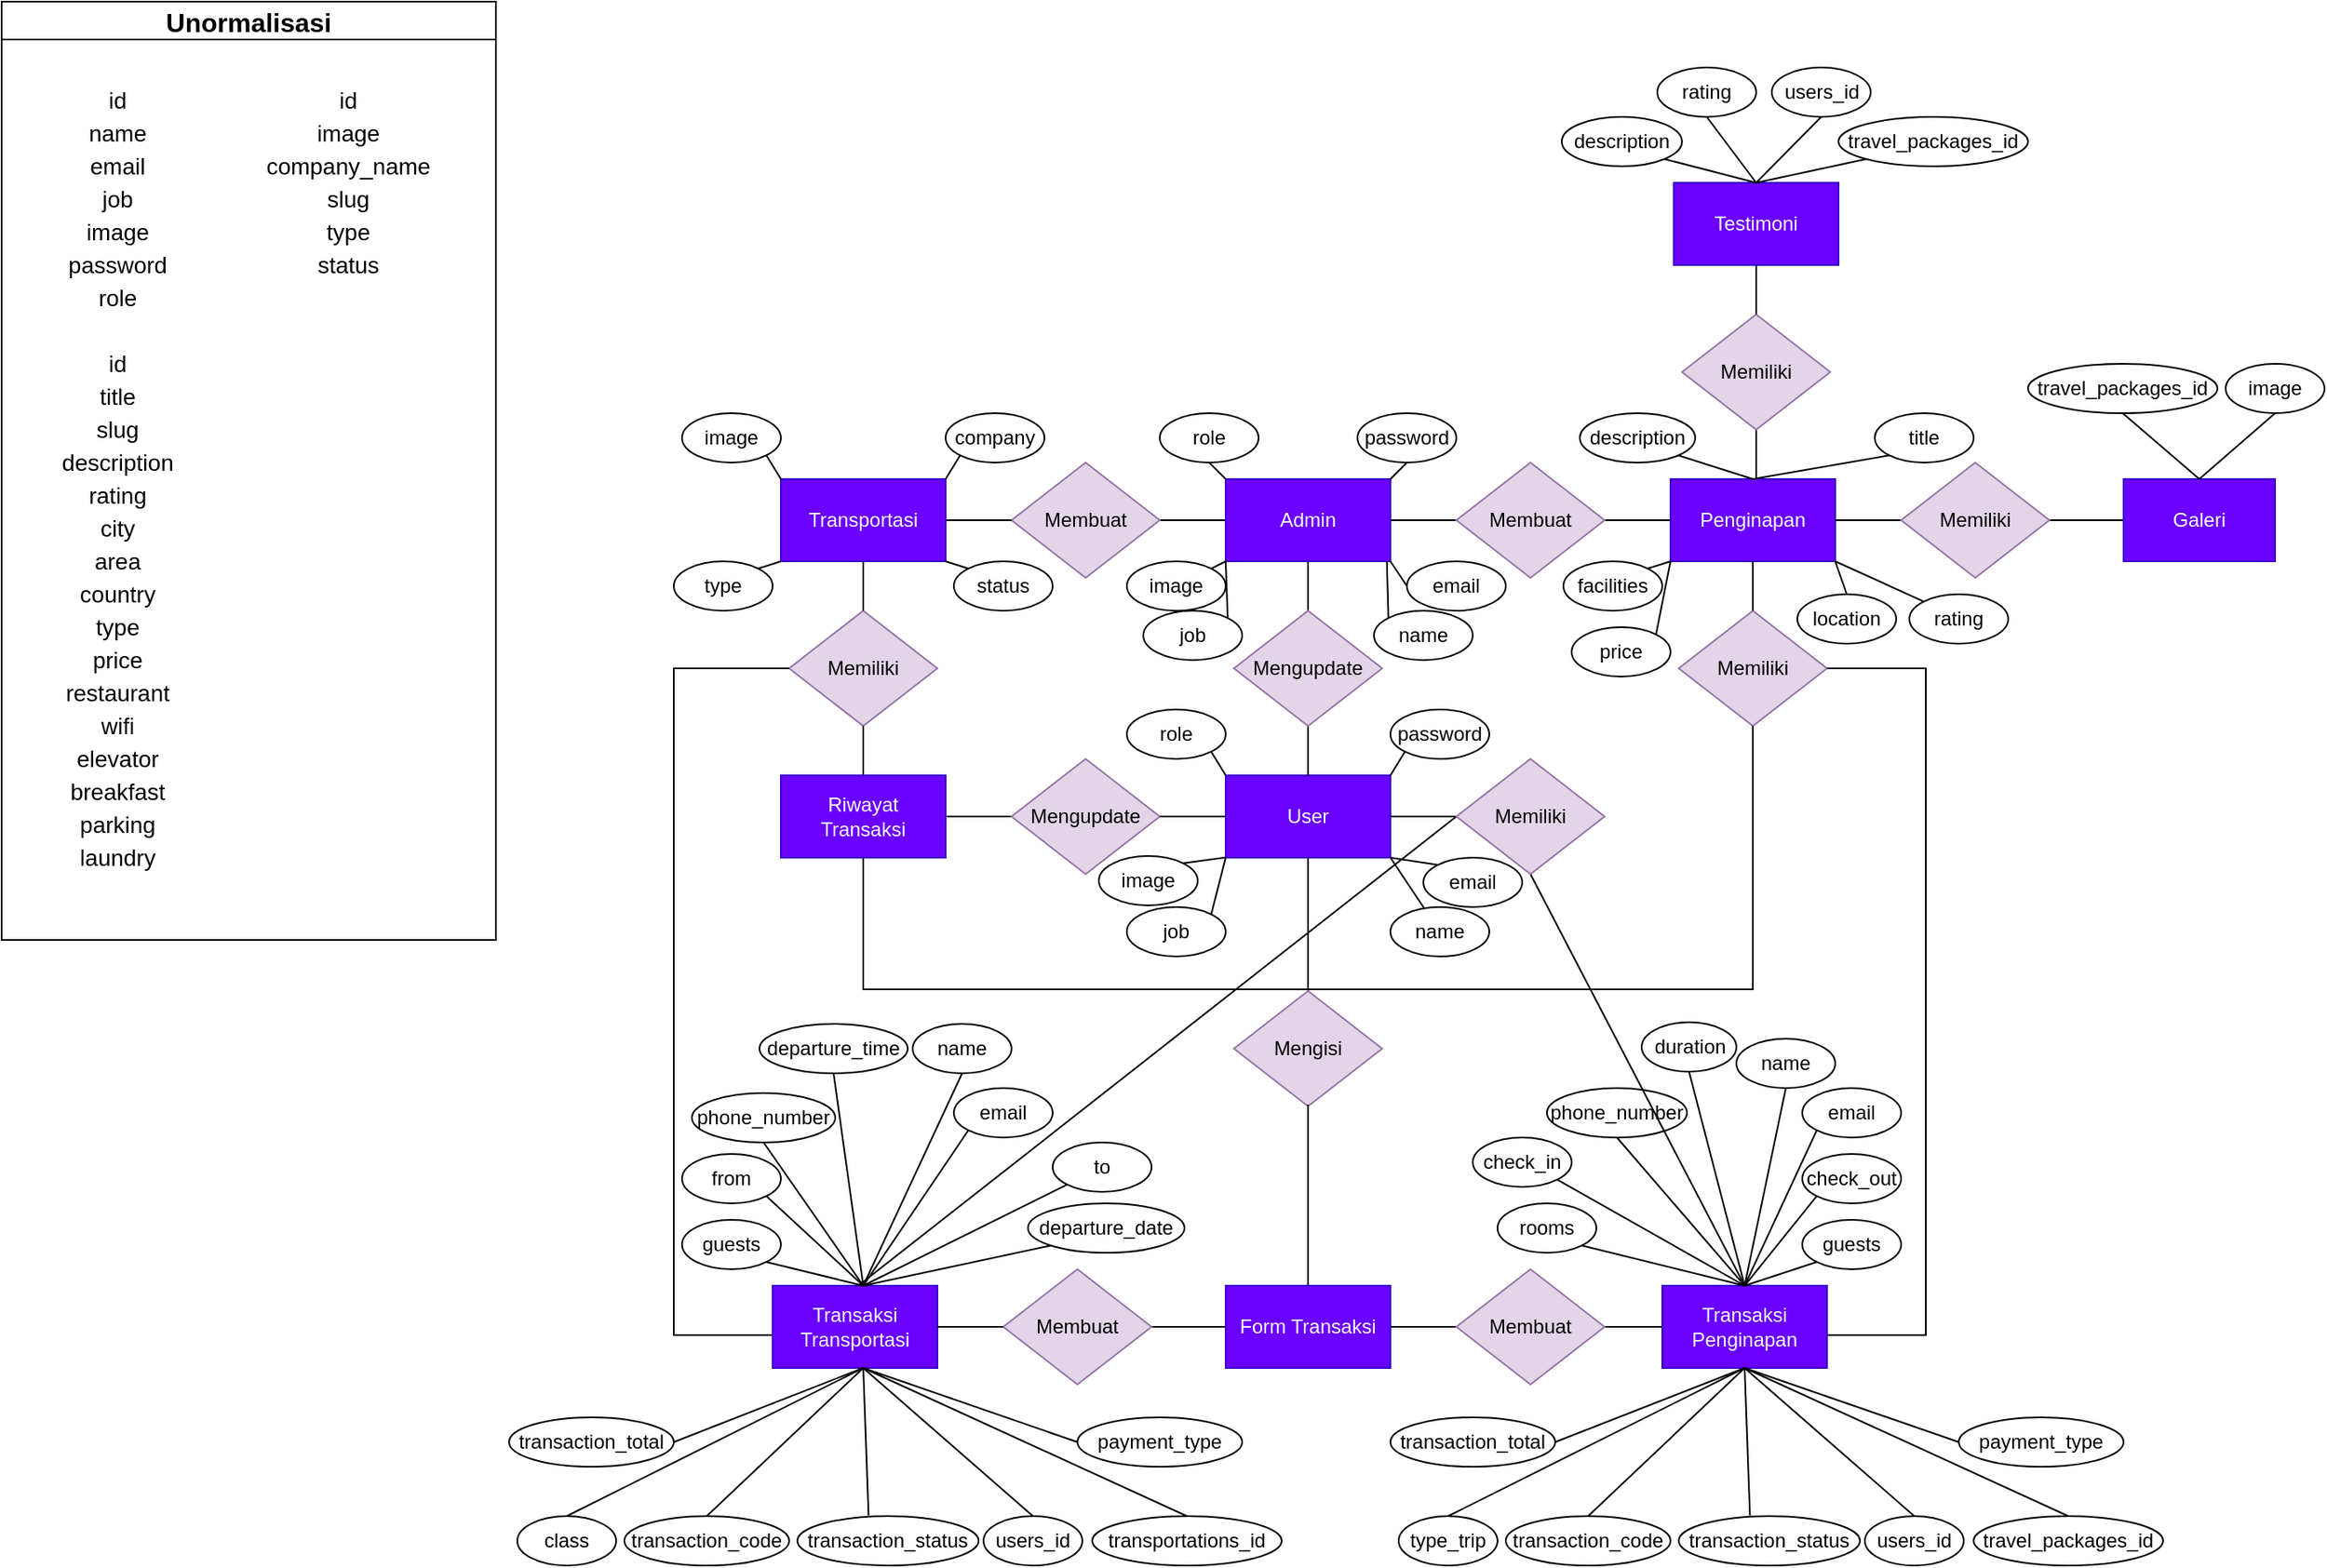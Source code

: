 <mxfile version="15.9.4" type="github">
  <diagram id="R2lEEEUBdFMjLlhIrx00" name="Page-1">
    <mxGraphModel dx="865" dy="493" grid="1" gridSize="10" guides="1" tooltips="1" connect="1" arrows="1" fold="1" page="1" pageScale="1" pageWidth="1700" pageHeight="1100" math="0" shadow="0" extFonts="Permanent Marker^https://fonts.googleapis.com/css?family=Permanent+Marker">
      <root>
        <mxCell id="0" />
        <mxCell id="1" parent="0" />
        <mxCell id="SC89Ql17cZj3kVw4EyDL-246" style="edgeStyle=orthogonalEdgeStyle;rounded=0;orthogonalLoop=1;jettySize=auto;html=1;entryX=0.5;entryY=0;entryDx=0;entryDy=0;endArrow=none;endFill=0;" parent="1" source="SC89Ql17cZj3kVw4EyDL-1" target="SC89Ql17cZj3kVw4EyDL-58" edge="1">
          <mxGeometry relative="1" as="geometry" />
        </mxCell>
        <mxCell id="SC89Ql17cZj3kVw4EyDL-1" value="User" style="rounded=0;whiteSpace=wrap;html=1;fillColor=#6a00ff;strokeColor=#3700CC;fontColor=#ffffff;" parent="1" vertex="1">
          <mxGeometry x="783" y="510" width="100" height="50" as="geometry" />
        </mxCell>
        <mxCell id="SC89Ql17cZj3kVw4EyDL-3" style="rounded=0;orthogonalLoop=1;jettySize=auto;html=1;entryX=0.5;entryY=0;entryDx=0;entryDy=0;endArrow=none;endFill=0;" parent="1" source="SC89Ql17cZj3kVw4EyDL-2" target="SC89Ql17cZj3kVw4EyDL-1" edge="1">
          <mxGeometry relative="1" as="geometry" />
        </mxCell>
        <mxCell id="SC89Ql17cZj3kVw4EyDL-5" style="edgeStyle=none;rounded=0;orthogonalLoop=1;jettySize=auto;html=1;entryX=0.5;entryY=1;entryDx=0;entryDy=0;endArrow=none;endFill=0;" parent="1" source="SC89Ql17cZj3kVw4EyDL-2" target="SC89Ql17cZj3kVw4EyDL-4" edge="1">
          <mxGeometry relative="1" as="geometry" />
        </mxCell>
        <mxCell id="SC89Ql17cZj3kVw4EyDL-2" value="Mengupdate" style="rhombus;whiteSpace=wrap;html=1;fillColor=#e1d5e7;strokeColor=#9673a6;" parent="1" vertex="1">
          <mxGeometry x="788" y="410" width="90" height="70" as="geometry" />
        </mxCell>
        <mxCell id="SC89Ql17cZj3kVw4EyDL-7" style="edgeStyle=none;rounded=0;orthogonalLoop=1;jettySize=auto;html=1;entryX=0;entryY=0.5;entryDx=0;entryDy=0;endArrow=none;endFill=0;" parent="1" source="SC89Ql17cZj3kVw4EyDL-4" target="SC89Ql17cZj3kVw4EyDL-6" edge="1">
          <mxGeometry relative="1" as="geometry" />
        </mxCell>
        <mxCell id="SC89Ql17cZj3kVw4EyDL-9" style="edgeStyle=none;rounded=0;orthogonalLoop=1;jettySize=auto;html=1;entryX=1;entryY=0.5;entryDx=0;entryDy=0;endArrow=none;endFill=0;" parent="1" source="SC89Ql17cZj3kVw4EyDL-4" target="SC89Ql17cZj3kVw4EyDL-8" edge="1">
          <mxGeometry relative="1" as="geometry" />
        </mxCell>
        <mxCell id="SC89Ql17cZj3kVw4EyDL-4" value="Admin" style="rounded=0;whiteSpace=wrap;html=1;fillColor=#6a00ff;strokeColor=#3700CC;fontColor=#ffffff;" parent="1" vertex="1">
          <mxGeometry x="783" y="330" width="100" height="50" as="geometry" />
        </mxCell>
        <mxCell id="SC89Ql17cZj3kVw4EyDL-11" style="edgeStyle=none;rounded=0;orthogonalLoop=1;jettySize=auto;html=1;entryX=0;entryY=0.5;entryDx=0;entryDy=0;endArrow=none;endFill=0;" parent="1" source="SC89Ql17cZj3kVw4EyDL-6" target="SC89Ql17cZj3kVw4EyDL-10" edge="1">
          <mxGeometry relative="1" as="geometry" />
        </mxCell>
        <mxCell id="SC89Ql17cZj3kVw4EyDL-6" value="Membuat" style="rhombus;whiteSpace=wrap;html=1;fillColor=#e1d5e7;strokeColor=#9673a6;" parent="1" vertex="1">
          <mxGeometry x="923" y="320" width="90" height="70" as="geometry" />
        </mxCell>
        <mxCell id="SC89Ql17cZj3kVw4EyDL-8" value="Membuat" style="rhombus;whiteSpace=wrap;html=1;fillColor=#e1d5e7;strokeColor=#9673a6;" parent="1" vertex="1">
          <mxGeometry x="653" y="320" width="90" height="70" as="geometry" />
        </mxCell>
        <mxCell id="SC89Ql17cZj3kVw4EyDL-10" value="Penginapan" style="rounded=0;whiteSpace=wrap;html=1;fillColor=#6a00ff;strokeColor=#3700CC;fontColor=#ffffff;" parent="1" vertex="1">
          <mxGeometry x="1053" y="330" width="100" height="50" as="geometry" />
        </mxCell>
        <mxCell id="SC89Ql17cZj3kVw4EyDL-13" style="edgeStyle=none;rounded=0;orthogonalLoop=1;jettySize=auto;html=1;entryX=0;entryY=0.5;entryDx=0;entryDy=0;endArrow=none;endFill=0;" parent="1" source="SC89Ql17cZj3kVw4EyDL-12" target="SC89Ql17cZj3kVw4EyDL-8" edge="1">
          <mxGeometry relative="1" as="geometry" />
        </mxCell>
        <mxCell id="SC89Ql17cZj3kVw4EyDL-12" value="Transportasi" style="rounded=0;whiteSpace=wrap;html=1;fillColor=#6a00ff;strokeColor=#3700CC;fontColor=#ffffff;" parent="1" vertex="1">
          <mxGeometry x="513" y="330" width="100" height="50" as="geometry" />
        </mxCell>
        <mxCell id="SC89Ql17cZj3kVw4EyDL-15" style="edgeStyle=none;rounded=0;orthogonalLoop=1;jettySize=auto;html=1;entryX=1;entryY=1;entryDx=0;entryDy=0;endArrow=none;endFill=0;" parent="1" source="SC89Ql17cZj3kVw4EyDL-14" target="SC89Ql17cZj3kVw4EyDL-1" edge="1">
          <mxGeometry relative="1" as="geometry" />
        </mxCell>
        <mxCell id="SC89Ql17cZj3kVw4EyDL-14" value="name" style="ellipse;whiteSpace=wrap;html=1;" parent="1" vertex="1">
          <mxGeometry x="883" y="590" width="60" height="30" as="geometry" />
        </mxCell>
        <mxCell id="SC89Ql17cZj3kVw4EyDL-17" style="edgeStyle=none;rounded=0;orthogonalLoop=1;jettySize=auto;html=1;exitX=0;exitY=0;exitDx=0;exitDy=0;entryX=1;entryY=1;entryDx=0;entryDy=0;endArrow=none;endFill=0;" parent="1" source="SC89Ql17cZj3kVw4EyDL-16" target="SC89Ql17cZj3kVw4EyDL-1" edge="1">
          <mxGeometry relative="1" as="geometry" />
        </mxCell>
        <mxCell id="SC89Ql17cZj3kVw4EyDL-16" value="email" style="ellipse;whiteSpace=wrap;html=1;" parent="1" vertex="1">
          <mxGeometry x="903" y="560" width="60" height="30" as="geometry" />
        </mxCell>
        <mxCell id="SC89Ql17cZj3kVw4EyDL-19" style="edgeStyle=none;rounded=0;orthogonalLoop=1;jettySize=auto;html=1;exitX=1;exitY=0;exitDx=0;exitDy=0;entryX=0;entryY=1;entryDx=0;entryDy=0;endArrow=none;endFill=0;" parent="1" source="SC89Ql17cZj3kVw4EyDL-18" target="SC89Ql17cZj3kVw4EyDL-1" edge="1">
          <mxGeometry relative="1" as="geometry" />
        </mxCell>
        <mxCell id="SC89Ql17cZj3kVw4EyDL-18" value="job" style="ellipse;whiteSpace=wrap;html=1;" parent="1" vertex="1">
          <mxGeometry x="723" y="590" width="60" height="30" as="geometry" />
        </mxCell>
        <mxCell id="SC89Ql17cZj3kVw4EyDL-23" style="edgeStyle=none;rounded=0;orthogonalLoop=1;jettySize=auto;html=1;exitX=1;exitY=0;exitDx=0;exitDy=0;endArrow=none;endFill=0;" parent="1" source="SC89Ql17cZj3kVw4EyDL-20" edge="1">
          <mxGeometry relative="1" as="geometry">
            <mxPoint x="783" y="559.882" as="targetPoint" />
          </mxGeometry>
        </mxCell>
        <mxCell id="SC89Ql17cZj3kVw4EyDL-20" value="image" style="ellipse;whiteSpace=wrap;html=1;" parent="1" vertex="1">
          <mxGeometry x="706" y="559" width="60" height="30" as="geometry" />
        </mxCell>
        <mxCell id="SC89Ql17cZj3kVw4EyDL-25" style="edgeStyle=none;rounded=0;orthogonalLoop=1;jettySize=auto;html=1;exitX=0;exitY=1;exitDx=0;exitDy=0;entryX=1;entryY=0;entryDx=0;entryDy=0;endArrow=none;endFill=0;" parent="1" source="SC89Ql17cZj3kVw4EyDL-24" target="SC89Ql17cZj3kVw4EyDL-1" edge="1">
          <mxGeometry relative="1" as="geometry" />
        </mxCell>
        <mxCell id="SC89Ql17cZj3kVw4EyDL-24" value="password" style="ellipse;whiteSpace=wrap;html=1;" parent="1" vertex="1">
          <mxGeometry x="883" y="470" width="60" height="30" as="geometry" />
        </mxCell>
        <mxCell id="SC89Ql17cZj3kVw4EyDL-27" style="edgeStyle=none;rounded=0;orthogonalLoop=1;jettySize=auto;html=1;exitX=1;exitY=1;exitDx=0;exitDy=0;entryX=0;entryY=0;entryDx=0;entryDy=0;endArrow=none;endFill=0;" parent="1" source="SC89Ql17cZj3kVw4EyDL-26" target="SC89Ql17cZj3kVw4EyDL-1" edge="1">
          <mxGeometry relative="1" as="geometry" />
        </mxCell>
        <mxCell id="SC89Ql17cZj3kVw4EyDL-26" value="role" style="ellipse;whiteSpace=wrap;html=1;" parent="1" vertex="1">
          <mxGeometry x="723" y="470" width="60" height="30" as="geometry" />
        </mxCell>
        <mxCell id="SC89Ql17cZj3kVw4EyDL-40" style="edgeStyle=none;rounded=0;orthogonalLoop=1;jettySize=auto;html=1;exitX=0.5;exitY=1;exitDx=0;exitDy=0;entryX=1;entryY=0;entryDx=0;entryDy=0;endArrow=none;endFill=0;" parent="1" source="SC89Ql17cZj3kVw4EyDL-28" target="SC89Ql17cZj3kVw4EyDL-4" edge="1">
          <mxGeometry relative="1" as="geometry" />
        </mxCell>
        <mxCell id="SC89Ql17cZj3kVw4EyDL-28" value="password" style="ellipse;whiteSpace=wrap;html=1;" parent="1" vertex="1">
          <mxGeometry x="863" y="290" width="60" height="30" as="geometry" />
        </mxCell>
        <mxCell id="SC89Ql17cZj3kVw4EyDL-35" style="edgeStyle=none;rounded=0;orthogonalLoop=1;jettySize=auto;html=1;exitX=0;exitY=0.5;exitDx=0;exitDy=0;entryX=1;entryY=1;entryDx=0;entryDy=0;endArrow=none;endFill=0;" parent="1" source="SC89Ql17cZj3kVw4EyDL-29" target="SC89Ql17cZj3kVw4EyDL-4" edge="1">
          <mxGeometry relative="1" as="geometry" />
        </mxCell>
        <mxCell id="SC89Ql17cZj3kVw4EyDL-29" value="email" style="ellipse;whiteSpace=wrap;html=1;" parent="1" vertex="1">
          <mxGeometry x="893" y="380" width="60" height="30" as="geometry" />
        </mxCell>
        <mxCell id="SC89Ql17cZj3kVw4EyDL-36" style="edgeStyle=none;rounded=0;orthogonalLoop=1;jettySize=auto;html=1;exitX=0;exitY=0;exitDx=0;exitDy=0;endArrow=none;endFill=0;" parent="1" source="SC89Ql17cZj3kVw4EyDL-30" edge="1">
          <mxGeometry relative="1" as="geometry">
            <mxPoint x="880.824" y="380" as="targetPoint" />
          </mxGeometry>
        </mxCell>
        <mxCell id="SC89Ql17cZj3kVw4EyDL-30" value="name" style="ellipse;whiteSpace=wrap;html=1;" parent="1" vertex="1">
          <mxGeometry x="873" y="410" width="60" height="30" as="geometry" />
        </mxCell>
        <mxCell id="SC89Ql17cZj3kVw4EyDL-38" style="edgeStyle=none;rounded=0;orthogonalLoop=1;jettySize=auto;html=1;exitX=1;exitY=0;exitDx=0;exitDy=0;entryX=0;entryY=1;entryDx=0;entryDy=0;endArrow=none;endFill=0;" parent="1" source="SC89Ql17cZj3kVw4EyDL-31" target="SC89Ql17cZj3kVw4EyDL-4" edge="1">
          <mxGeometry relative="1" as="geometry" />
        </mxCell>
        <mxCell id="SC89Ql17cZj3kVw4EyDL-31" value="job" style="ellipse;whiteSpace=wrap;html=1;" parent="1" vertex="1">
          <mxGeometry x="733" y="410" width="60" height="30" as="geometry" />
        </mxCell>
        <mxCell id="SC89Ql17cZj3kVw4EyDL-37" style="edgeStyle=none;rounded=0;orthogonalLoop=1;jettySize=auto;html=1;exitX=1;exitY=0;exitDx=0;exitDy=0;entryX=0;entryY=1;entryDx=0;entryDy=0;endArrow=none;endFill=0;" parent="1" source="SC89Ql17cZj3kVw4EyDL-32" target="SC89Ql17cZj3kVw4EyDL-4" edge="1">
          <mxGeometry relative="1" as="geometry" />
        </mxCell>
        <mxCell id="SC89Ql17cZj3kVw4EyDL-32" value="image" style="ellipse;whiteSpace=wrap;html=1;" parent="1" vertex="1">
          <mxGeometry x="723" y="380" width="60" height="30" as="geometry" />
        </mxCell>
        <mxCell id="SC89Ql17cZj3kVw4EyDL-39" style="edgeStyle=none;rounded=0;orthogonalLoop=1;jettySize=auto;html=1;exitX=0.5;exitY=1;exitDx=0;exitDy=0;entryX=0;entryY=0;entryDx=0;entryDy=0;endArrow=none;endFill=0;" parent="1" source="SC89Ql17cZj3kVw4EyDL-33" target="SC89Ql17cZj3kVw4EyDL-4" edge="1">
          <mxGeometry relative="1" as="geometry" />
        </mxCell>
        <mxCell id="SC89Ql17cZj3kVw4EyDL-33" value="role" style="ellipse;whiteSpace=wrap;html=1;" parent="1" vertex="1">
          <mxGeometry x="743" y="290" width="60" height="30" as="geometry" />
        </mxCell>
        <mxCell id="SC89Ql17cZj3kVw4EyDL-47" style="edgeStyle=none;rounded=0;orthogonalLoop=1;jettySize=auto;html=1;exitX=0;exitY=1;exitDx=0;exitDy=0;entryX=1;entryY=0;entryDx=0;entryDy=0;endArrow=none;endFill=0;" parent="1" edge="1">
          <mxGeometry relative="1" as="geometry">
            <mxPoint x="883" y="690" as="targetPoint" />
          </mxGeometry>
        </mxCell>
        <mxCell id="SC89Ql17cZj3kVw4EyDL-50" style="edgeStyle=none;rounded=0;orthogonalLoop=1;jettySize=auto;html=1;exitX=0;exitY=0;exitDx=0;exitDy=0;entryX=1;entryY=1;entryDx=0;entryDy=0;endArrow=none;endFill=0;" parent="1" edge="1">
          <mxGeometry relative="1" as="geometry">
            <mxPoint x="883" y="740" as="targetPoint" />
          </mxGeometry>
        </mxCell>
        <mxCell id="SC89Ql17cZj3kVw4EyDL-52" style="edgeStyle=none;rounded=0;orthogonalLoop=1;jettySize=auto;html=1;exitX=1;exitY=1;exitDx=0;exitDy=0;entryX=0;entryY=0;entryDx=0;entryDy=0;endArrow=none;endFill=0;" parent="1" edge="1">
          <mxGeometry relative="1" as="geometry">
            <mxPoint x="783" y="690" as="targetPoint" />
          </mxGeometry>
        </mxCell>
        <mxCell id="SC89Ql17cZj3kVw4EyDL-54" style="edgeStyle=none;rounded=0;orthogonalLoop=1;jettySize=auto;html=1;exitX=1;exitY=0;exitDx=0;exitDy=0;entryX=0;entryY=1;entryDx=0;entryDy=0;endArrow=none;endFill=0;" parent="1" edge="1">
          <mxGeometry relative="1" as="geometry">
            <mxPoint x="783" y="740" as="targetPoint" />
          </mxGeometry>
        </mxCell>
        <mxCell id="SC89Ql17cZj3kVw4EyDL-58" value="Mengisi" style="rhombus;whiteSpace=wrap;html=1;fillColor=#e1d5e7;strokeColor=#9673a6;" parent="1" vertex="1">
          <mxGeometry x="788" y="641" width="90" height="70" as="geometry" />
        </mxCell>
        <mxCell id="SC89Ql17cZj3kVw4EyDL-60" style="rounded=0;orthogonalLoop=1;jettySize=auto;html=1;entryX=0.5;entryY=0;entryDx=0;entryDy=0;endArrow=none;endFill=0;" parent="1" edge="1">
          <mxGeometry relative="1" as="geometry">
            <mxPoint x="833" y="710" as="sourcePoint" />
            <mxPoint x="833" y="820" as="targetPoint" />
          </mxGeometry>
        </mxCell>
        <mxCell id="SC89Ql17cZj3kVw4EyDL-109" style="edgeStyle=none;rounded=0;orthogonalLoop=1;jettySize=auto;html=1;exitX=1;exitY=0.5;exitDx=0;exitDy=0;entryX=0;entryY=0.5;entryDx=0;entryDy=0;endArrow=none;endFill=0;" parent="1" source="SC89Ql17cZj3kVw4EyDL-61" target="SC89Ql17cZj3kVw4EyDL-108" edge="1">
          <mxGeometry relative="1" as="geometry" />
        </mxCell>
        <mxCell id="SC89Ql17cZj3kVw4EyDL-61" value="Form Transaksi" style="rounded=0;whiteSpace=wrap;html=1;fillColor=#6a00ff;strokeColor=#3700CC;fontColor=#ffffff;" parent="1" vertex="1">
          <mxGeometry x="783" y="820" width="100" height="50" as="geometry" />
        </mxCell>
        <mxCell id="SC89Ql17cZj3kVw4EyDL-63" value="Memiliki" style="rhombus;whiteSpace=wrap;html=1;fillColor=#e1d5e7;strokeColor=#9673a6;" parent="1" vertex="1">
          <mxGeometry x="518" y="410" width="90" height="70" as="geometry" />
        </mxCell>
        <mxCell id="SC89Ql17cZj3kVw4EyDL-64" style="edgeStyle=none;rounded=0;orthogonalLoop=1;jettySize=auto;html=1;entryX=0.5;entryY=1;entryDx=0;entryDy=0;endArrow=none;endFill=0;" parent="1" source="SC89Ql17cZj3kVw4EyDL-63" edge="1">
          <mxGeometry relative="1" as="geometry">
            <mxPoint x="563" y="380" as="targetPoint" />
          </mxGeometry>
        </mxCell>
        <mxCell id="SC89Ql17cZj3kVw4EyDL-65" value="Memiliki" style="rhombus;whiteSpace=wrap;html=1;fillColor=#e1d5e7;strokeColor=#9673a6;" parent="1" vertex="1">
          <mxGeometry x="1058" y="410" width="90" height="70" as="geometry" />
        </mxCell>
        <mxCell id="SC89Ql17cZj3kVw4EyDL-66" style="edgeStyle=none;rounded=0;orthogonalLoop=1;jettySize=auto;html=1;entryX=0.5;entryY=1;entryDx=0;entryDy=0;endArrow=none;endFill=0;" parent="1" source="SC89Ql17cZj3kVw4EyDL-65" edge="1">
          <mxGeometry relative="1" as="geometry">
            <mxPoint x="1103" y="380" as="targetPoint" />
          </mxGeometry>
        </mxCell>
        <mxCell id="SC89Ql17cZj3kVw4EyDL-74" style="edgeStyle=orthogonalEdgeStyle;rounded=0;orthogonalLoop=1;jettySize=auto;html=1;entryX=1;entryY=0.5;entryDx=0;entryDy=0;endArrow=none;endFill=0;" parent="1" source="SC89Ql17cZj3kVw4EyDL-71" target="SC89Ql17cZj3kVw4EyDL-73" edge="1">
          <mxGeometry relative="1" as="geometry" />
        </mxCell>
        <mxCell id="SC89Ql17cZj3kVw4EyDL-71" value="Mengupdate" style="rhombus;whiteSpace=wrap;html=1;fillColor=#e1d5e7;strokeColor=#9673a6;" parent="1" vertex="1">
          <mxGeometry x="653" y="500" width="90" height="70" as="geometry" />
        </mxCell>
        <mxCell id="SC89Ql17cZj3kVw4EyDL-72" style="edgeStyle=none;rounded=0;orthogonalLoop=1;jettySize=auto;html=1;entryX=1;entryY=0.5;entryDx=0;entryDy=0;endArrow=none;endFill=0;" parent="1" target="SC89Ql17cZj3kVw4EyDL-71" edge="1">
          <mxGeometry relative="1" as="geometry">
            <mxPoint x="783" y="535" as="sourcePoint" />
          </mxGeometry>
        </mxCell>
        <mxCell id="SC89Ql17cZj3kVw4EyDL-75" style="edgeStyle=orthogonalEdgeStyle;rounded=0;orthogonalLoop=1;jettySize=auto;html=1;entryX=0.5;entryY=1;entryDx=0;entryDy=0;endArrow=none;endFill=0;" parent="1" source="SC89Ql17cZj3kVw4EyDL-73" target="SC89Ql17cZj3kVw4EyDL-63" edge="1">
          <mxGeometry relative="1" as="geometry" />
        </mxCell>
        <mxCell id="SC89Ql17cZj3kVw4EyDL-76" style="edgeStyle=orthogonalEdgeStyle;rounded=0;orthogonalLoop=1;jettySize=auto;html=1;entryX=0.5;entryY=1;entryDx=0;entryDy=0;endArrow=none;endFill=0;exitX=0.5;exitY=1;exitDx=0;exitDy=0;" parent="1" source="SC89Ql17cZj3kVw4EyDL-73" target="SC89Ql17cZj3kVw4EyDL-65" edge="1">
          <mxGeometry relative="1" as="geometry">
            <Array as="points">
              <mxPoint x="563" y="640" />
              <mxPoint x="1103" y="640" />
            </Array>
          </mxGeometry>
        </mxCell>
        <mxCell id="SC89Ql17cZj3kVw4EyDL-73" value="Riwayat&lt;br&gt;Transaksi" style="rounded=0;whiteSpace=wrap;html=1;fillColor=#6a00ff;strokeColor=#3700CC;fontColor=#ffffff;" parent="1" vertex="1">
          <mxGeometry x="513" y="510" width="100" height="50" as="geometry" />
        </mxCell>
        <mxCell id="SC89Ql17cZj3kVw4EyDL-79" style="rounded=0;orthogonalLoop=1;jettySize=auto;html=1;exitX=1;exitY=1;exitDx=0;exitDy=0;entryX=0;entryY=0;entryDx=0;entryDy=0;endArrow=none;endFill=0;" parent="1" source="SC89Ql17cZj3kVw4EyDL-77" target="SC89Ql17cZj3kVw4EyDL-12" edge="1">
          <mxGeometry relative="1" as="geometry" />
        </mxCell>
        <mxCell id="SC89Ql17cZj3kVw4EyDL-77" value="image" style="ellipse;whiteSpace=wrap;html=1;" parent="1" vertex="1">
          <mxGeometry x="453" y="290" width="60" height="30" as="geometry" />
        </mxCell>
        <mxCell id="SC89Ql17cZj3kVw4EyDL-80" style="edgeStyle=none;rounded=0;orthogonalLoop=1;jettySize=auto;html=1;exitX=0;exitY=1;exitDx=0;exitDy=0;entryX=1;entryY=0;entryDx=0;entryDy=0;endArrow=none;endFill=0;" parent="1" source="SC89Ql17cZj3kVw4EyDL-78" target="SC89Ql17cZj3kVw4EyDL-12" edge="1">
          <mxGeometry relative="1" as="geometry" />
        </mxCell>
        <mxCell id="SC89Ql17cZj3kVw4EyDL-78" value="company" style="ellipse;whiteSpace=wrap;html=1;" parent="1" vertex="1">
          <mxGeometry x="613" y="290" width="60" height="30" as="geometry" />
        </mxCell>
        <mxCell id="SC89Ql17cZj3kVw4EyDL-82" style="edgeStyle=none;rounded=0;orthogonalLoop=1;jettySize=auto;html=1;exitX=1;exitY=0;exitDx=0;exitDy=0;entryX=0;entryY=1;entryDx=0;entryDy=0;endArrow=none;endFill=0;" parent="1" source="SC89Ql17cZj3kVw4EyDL-81" target="SC89Ql17cZj3kVw4EyDL-12" edge="1">
          <mxGeometry relative="1" as="geometry" />
        </mxCell>
        <mxCell id="SC89Ql17cZj3kVw4EyDL-81" value="type" style="ellipse;whiteSpace=wrap;html=1;" parent="1" vertex="1">
          <mxGeometry x="448" y="380" width="60" height="30" as="geometry" />
        </mxCell>
        <mxCell id="SC89Ql17cZj3kVw4EyDL-85" style="edgeStyle=none;rounded=0;orthogonalLoop=1;jettySize=auto;html=1;exitX=0;exitY=0;exitDx=0;exitDy=0;entryX=1;entryY=1;entryDx=0;entryDy=0;endArrow=none;endFill=0;" parent="1" source="SC89Ql17cZj3kVw4EyDL-83" target="SC89Ql17cZj3kVw4EyDL-12" edge="1">
          <mxGeometry relative="1" as="geometry" />
        </mxCell>
        <mxCell id="SC89Ql17cZj3kVw4EyDL-83" value="status" style="ellipse;whiteSpace=wrap;html=1;" parent="1" vertex="1">
          <mxGeometry x="618" y="380" width="60" height="30" as="geometry" />
        </mxCell>
        <mxCell id="SC89Ql17cZj3kVw4EyDL-88" style="edgeStyle=none;rounded=0;orthogonalLoop=1;jettySize=auto;html=1;exitX=0;exitY=1;exitDx=0;exitDy=0;entryX=0.5;entryY=0;entryDx=0;entryDy=0;endArrow=none;endFill=0;" parent="1" source="SC89Ql17cZj3kVw4EyDL-86" target="SC89Ql17cZj3kVw4EyDL-10" edge="1">
          <mxGeometry relative="1" as="geometry" />
        </mxCell>
        <mxCell id="SC89Ql17cZj3kVw4EyDL-86" value="title" style="ellipse;whiteSpace=wrap;html=1;" parent="1" vertex="1">
          <mxGeometry x="1177" y="290" width="60" height="30" as="geometry" />
        </mxCell>
        <mxCell id="SC89Ql17cZj3kVw4EyDL-90" style="edgeStyle=none;rounded=0;orthogonalLoop=1;jettySize=auto;html=1;exitX=1;exitY=1;exitDx=0;exitDy=0;entryX=0.5;entryY=0;entryDx=0;entryDy=0;endArrow=none;endFill=0;" parent="1" source="SC89Ql17cZj3kVw4EyDL-89" target="SC89Ql17cZj3kVw4EyDL-10" edge="1">
          <mxGeometry relative="1" as="geometry" />
        </mxCell>
        <mxCell id="SC89Ql17cZj3kVw4EyDL-89" value="description" style="ellipse;whiteSpace=wrap;html=1;" parent="1" vertex="1">
          <mxGeometry x="998" y="290" width="70" height="30" as="geometry" />
        </mxCell>
        <mxCell id="SC89Ql17cZj3kVw4EyDL-105" value="travel_packages_id" style="ellipse;whiteSpace=wrap;html=1;" parent="1" vertex="1">
          <mxGeometry x="1237" y="960" width="115" height="30" as="geometry" />
        </mxCell>
        <mxCell id="SC89Ql17cZj3kVw4EyDL-111" style="edgeStyle=orthogonalEdgeStyle;rounded=0;orthogonalLoop=1;jettySize=auto;html=1;entryX=1;entryY=0.5;entryDx=0;entryDy=0;endArrow=none;endFill=0;exitX=1;exitY=0.5;exitDx=0;exitDy=0;" parent="1" source="SC89Ql17cZj3kVw4EyDL-106" target="SC89Ql17cZj3kVw4EyDL-65" edge="1">
          <mxGeometry relative="1" as="geometry">
            <Array as="points">
              <mxPoint x="1148" y="850" />
              <mxPoint x="1208" y="850" />
              <mxPoint x="1208" y="445" />
            </Array>
          </mxGeometry>
        </mxCell>
        <mxCell id="SC89Ql17cZj3kVw4EyDL-118" style="rounded=0;orthogonalLoop=1;jettySize=auto;html=1;exitX=0.5;exitY=1;exitDx=0;exitDy=0;entryX=0.5;entryY=0;entryDx=0;entryDy=0;endArrow=none;endFill=0;" parent="1" source="SC89Ql17cZj3kVw4EyDL-106" target="SC89Ql17cZj3kVw4EyDL-105" edge="1">
          <mxGeometry relative="1" as="geometry" />
        </mxCell>
        <mxCell id="SC89Ql17cZj3kVw4EyDL-134" style="edgeStyle=none;rounded=0;orthogonalLoop=1;jettySize=auto;html=1;exitX=0.5;exitY=0;exitDx=0;exitDy=0;entryX=0;entryY=1;entryDx=0;entryDy=0;endArrow=none;endFill=0;" parent="1" source="SC89Ql17cZj3kVw4EyDL-106" target="SC89Ql17cZj3kVw4EyDL-133" edge="1">
          <mxGeometry relative="1" as="geometry" />
        </mxCell>
        <mxCell id="SC89Ql17cZj3kVw4EyDL-136" style="edgeStyle=none;rounded=0;orthogonalLoop=1;jettySize=auto;html=1;exitX=0.5;exitY=0;exitDx=0;exitDy=0;entryX=0.5;entryY=1;entryDx=0;entryDy=0;endArrow=none;endFill=0;" parent="1" source="SC89Ql17cZj3kVw4EyDL-106" target="SC89Ql17cZj3kVw4EyDL-135" edge="1">
          <mxGeometry relative="1" as="geometry" />
        </mxCell>
        <mxCell id="SC89Ql17cZj3kVw4EyDL-138" style="edgeStyle=none;rounded=0;orthogonalLoop=1;jettySize=auto;html=1;exitX=0.5;exitY=0;exitDx=0;exitDy=0;entryX=0.5;entryY=1;entryDx=0;entryDy=0;endArrow=none;endFill=0;" parent="1" source="SC89Ql17cZj3kVw4EyDL-106" target="SC89Ql17cZj3kVw4EyDL-137" edge="1">
          <mxGeometry relative="1" as="geometry" />
        </mxCell>
        <mxCell id="SC89Ql17cZj3kVw4EyDL-106" value="Transaksi&lt;br&gt;Penginapan" style="rounded=0;whiteSpace=wrap;html=1;fillColor=#6a00ff;strokeColor=#3700CC;fontColor=#ffffff;" parent="1" vertex="1">
          <mxGeometry x="1048" y="820" width="100" height="50" as="geometry" />
        </mxCell>
        <mxCell id="SC89Ql17cZj3kVw4EyDL-110" style="edgeStyle=none;rounded=0;orthogonalLoop=1;jettySize=auto;html=1;exitX=1;exitY=0.5;exitDx=0;exitDy=0;entryX=0;entryY=0.5;entryDx=0;entryDy=0;endArrow=none;endFill=0;" parent="1" source="SC89Ql17cZj3kVw4EyDL-108" target="SC89Ql17cZj3kVw4EyDL-106" edge="1">
          <mxGeometry relative="1" as="geometry" />
        </mxCell>
        <mxCell id="SC89Ql17cZj3kVw4EyDL-108" value="Membuat" style="rhombus;whiteSpace=wrap;html=1;fillColor=#e1d5e7;strokeColor=#9673a6;" parent="1" vertex="1">
          <mxGeometry x="923" y="810" width="90" height="70" as="geometry" />
        </mxCell>
        <mxCell id="SC89Ql17cZj3kVw4EyDL-117" style="edgeStyle=orthogonalEdgeStyle;rounded=0;orthogonalLoop=1;jettySize=auto;html=1;entryX=0;entryY=0.5;entryDx=0;entryDy=0;endArrow=none;endFill=0;exitX=0;exitY=0.5;exitDx=0;exitDy=0;" parent="1" source="SC89Ql17cZj3kVw4EyDL-112" target="SC89Ql17cZj3kVw4EyDL-63" edge="1">
          <mxGeometry relative="1" as="geometry">
            <Array as="points">
              <mxPoint x="508" y="850" />
              <mxPoint x="448" y="850" />
              <mxPoint x="448" y="445" />
            </Array>
          </mxGeometry>
        </mxCell>
        <mxCell id="SC89Ql17cZj3kVw4EyDL-112" value="Transaksi&lt;br&gt;Transportasi" style="rounded=0;whiteSpace=wrap;html=1;fillColor=#6a00ff;strokeColor=#3700CC;fontColor=#ffffff;" parent="1" vertex="1">
          <mxGeometry x="508" y="820" width="100" height="50" as="geometry" />
        </mxCell>
        <mxCell id="SC89Ql17cZj3kVw4EyDL-116" style="edgeStyle=orthogonalEdgeStyle;rounded=0;orthogonalLoop=1;jettySize=auto;html=1;exitX=1;exitY=0.5;exitDx=0;exitDy=0;entryX=0;entryY=0.5;entryDx=0;entryDy=0;endArrow=none;endFill=0;" parent="1" source="SC89Ql17cZj3kVw4EyDL-113" target="SC89Ql17cZj3kVw4EyDL-61" edge="1">
          <mxGeometry relative="1" as="geometry" />
        </mxCell>
        <mxCell id="SC89Ql17cZj3kVw4EyDL-113" value="Membuat" style="rhombus;whiteSpace=wrap;html=1;fillColor=#e1d5e7;strokeColor=#9673a6;" parent="1" vertex="1">
          <mxGeometry x="648" y="810" width="90" height="70" as="geometry" />
        </mxCell>
        <mxCell id="SC89Ql17cZj3kVw4EyDL-114" style="edgeStyle=none;rounded=0;orthogonalLoop=1;jettySize=auto;html=1;exitX=1;exitY=0.5;exitDx=0;exitDy=0;entryX=0;entryY=0.5;entryDx=0;entryDy=0;endArrow=none;endFill=0;" parent="1" target="SC89Ql17cZj3kVw4EyDL-113" edge="1">
          <mxGeometry relative="1" as="geometry">
            <mxPoint x="608" y="845" as="sourcePoint" />
          </mxGeometry>
        </mxCell>
        <mxCell id="SC89Ql17cZj3kVw4EyDL-120" style="edgeStyle=none;rounded=0;orthogonalLoop=1;jettySize=auto;html=1;exitX=0.5;exitY=0;exitDx=0;exitDy=0;entryX=0.5;entryY=1;entryDx=0;entryDy=0;endArrow=none;endFill=0;" parent="1" source="SC89Ql17cZj3kVw4EyDL-119" target="SC89Ql17cZj3kVw4EyDL-106" edge="1">
          <mxGeometry relative="1" as="geometry" />
        </mxCell>
        <mxCell id="SC89Ql17cZj3kVw4EyDL-119" value="users_id" style="ellipse;whiteSpace=wrap;html=1;" parent="1" vertex="1">
          <mxGeometry x="1171" y="960" width="60" height="30" as="geometry" />
        </mxCell>
        <mxCell id="SC89Ql17cZj3kVw4EyDL-122" style="edgeStyle=none;rounded=0;orthogonalLoop=1;jettySize=auto;html=1;exitX=0.5;exitY=0;exitDx=0;exitDy=0;entryX=0.5;entryY=1;entryDx=0;entryDy=0;endArrow=none;endFill=0;" parent="1" source="SC89Ql17cZj3kVw4EyDL-121" target="SC89Ql17cZj3kVw4EyDL-106" edge="1">
          <mxGeometry relative="1" as="geometry" />
        </mxCell>
        <mxCell id="SC89Ql17cZj3kVw4EyDL-121" value="transaction_code" style="ellipse;whiteSpace=wrap;html=1;" parent="1" vertex="1">
          <mxGeometry x="953" y="960" width="100" height="30" as="geometry" />
        </mxCell>
        <mxCell id="SC89Ql17cZj3kVw4EyDL-124" style="edgeStyle=none;rounded=0;orthogonalLoop=1;jettySize=auto;html=1;exitX=0.5;exitY=0;exitDx=0;exitDy=0;entryX=0.5;entryY=1;entryDx=0;entryDy=0;endArrow=none;endFill=0;" parent="1" source="SC89Ql17cZj3kVw4EyDL-123" target="SC89Ql17cZj3kVw4EyDL-106" edge="1">
          <mxGeometry relative="1" as="geometry" />
        </mxCell>
        <mxCell id="SC89Ql17cZj3kVw4EyDL-123" value="type_trip" style="ellipse;whiteSpace=wrap;html=1;" parent="1" vertex="1">
          <mxGeometry x="888" y="960" width="60" height="30" as="geometry" />
        </mxCell>
        <mxCell id="SC89Ql17cZj3kVw4EyDL-126" style="edgeStyle=none;rounded=0;orthogonalLoop=1;jettySize=auto;html=1;exitX=0;exitY=0.5;exitDx=0;exitDy=0;endArrow=none;endFill=0;" parent="1" source="SC89Ql17cZj3kVw4EyDL-125" edge="1">
          <mxGeometry relative="1" as="geometry">
            <mxPoint x="1098" y="870" as="targetPoint" />
          </mxGeometry>
        </mxCell>
        <mxCell id="SC89Ql17cZj3kVw4EyDL-125" value="payment_type" style="ellipse;whiteSpace=wrap;html=1;" parent="1" vertex="1">
          <mxGeometry x="1228" y="900" width="100" height="30" as="geometry" />
        </mxCell>
        <mxCell id="SC89Ql17cZj3kVw4EyDL-128" style="edgeStyle=none;rounded=0;orthogonalLoop=1;jettySize=auto;html=1;exitX=1;exitY=0.5;exitDx=0;exitDy=0;endArrow=none;endFill=0;" parent="1" source="SC89Ql17cZj3kVw4EyDL-127" edge="1">
          <mxGeometry relative="1" as="geometry">
            <mxPoint x="1098" y="870" as="targetPoint" />
          </mxGeometry>
        </mxCell>
        <mxCell id="SC89Ql17cZj3kVw4EyDL-127" value="transaction_total" style="ellipse;whiteSpace=wrap;html=1;" parent="1" vertex="1">
          <mxGeometry x="883" y="900" width="100" height="30" as="geometry" />
        </mxCell>
        <mxCell id="SC89Ql17cZj3kVw4EyDL-131" style="edgeStyle=none;rounded=0;orthogonalLoop=1;jettySize=auto;html=1;exitX=0.393;exitY=-0.013;exitDx=0;exitDy=0;entryX=0.5;entryY=1;entryDx=0;entryDy=0;endArrow=none;endFill=0;exitPerimeter=0;" parent="1" source="SC89Ql17cZj3kVw4EyDL-129" target="SC89Ql17cZj3kVw4EyDL-106" edge="1">
          <mxGeometry relative="1" as="geometry" />
        </mxCell>
        <mxCell id="SC89Ql17cZj3kVw4EyDL-129" value="transaction_status" style="ellipse;whiteSpace=wrap;html=1;" parent="1" vertex="1">
          <mxGeometry x="1058" y="960" width="110" height="30" as="geometry" />
        </mxCell>
        <mxCell id="SC89Ql17cZj3kVw4EyDL-133" value="email" style="ellipse;whiteSpace=wrap;html=1;" parent="1" vertex="1">
          <mxGeometry x="1133" y="700" width="60" height="30" as="geometry" />
        </mxCell>
        <mxCell id="SC89Ql17cZj3kVw4EyDL-135" value="name" style="ellipse;whiteSpace=wrap;html=1;" parent="1" vertex="1">
          <mxGeometry x="1093" y="670" width="60" height="30" as="geometry" />
        </mxCell>
        <mxCell id="SC89Ql17cZj3kVw4EyDL-137" value="phone_number" style="ellipse;whiteSpace=wrap;html=1;" parent="1" vertex="1">
          <mxGeometry x="978" y="700" width="85" height="30" as="geometry" />
        </mxCell>
        <mxCell id="SC89Ql17cZj3kVw4EyDL-140" style="edgeStyle=none;rounded=0;orthogonalLoop=1;jettySize=auto;html=1;exitX=1;exitY=1;exitDx=0;exitDy=0;entryX=0.5;entryY=0;entryDx=0;entryDy=0;endArrow=none;endFill=0;" parent="1" source="SC89Ql17cZj3kVw4EyDL-139" target="SC89Ql17cZj3kVw4EyDL-106" edge="1">
          <mxGeometry relative="1" as="geometry" />
        </mxCell>
        <mxCell id="SC89Ql17cZj3kVw4EyDL-139" value="check_in" style="ellipse;whiteSpace=wrap;html=1;" parent="1" vertex="1">
          <mxGeometry x="933" y="730" width="60" height="30" as="geometry" />
        </mxCell>
        <mxCell id="SC89Ql17cZj3kVw4EyDL-142" style="edgeStyle=none;rounded=0;orthogonalLoop=1;jettySize=auto;html=1;exitX=0;exitY=1;exitDx=0;exitDy=0;entryX=0.5;entryY=0;entryDx=0;entryDy=0;endArrow=none;endFill=0;" parent="1" source="SC89Ql17cZj3kVw4EyDL-141" target="SC89Ql17cZj3kVw4EyDL-106" edge="1">
          <mxGeometry relative="1" as="geometry" />
        </mxCell>
        <mxCell id="SC89Ql17cZj3kVw4EyDL-141" value="check_out" style="ellipse;whiteSpace=wrap;html=1;" parent="1" vertex="1">
          <mxGeometry x="1133" y="740" width="60" height="30" as="geometry" />
        </mxCell>
        <mxCell id="SC89Ql17cZj3kVw4EyDL-145" style="edgeStyle=none;rounded=0;orthogonalLoop=1;jettySize=auto;html=1;exitX=1;exitY=1;exitDx=0;exitDy=0;entryX=0.5;entryY=0;entryDx=0;entryDy=0;endArrow=none;endFill=0;" parent="1" source="SC89Ql17cZj3kVw4EyDL-144" target="SC89Ql17cZj3kVw4EyDL-106" edge="1">
          <mxGeometry relative="1" as="geometry" />
        </mxCell>
        <mxCell id="SC89Ql17cZj3kVw4EyDL-144" value="rooms" style="ellipse;whiteSpace=wrap;html=1;" parent="1" vertex="1">
          <mxGeometry x="948" y="770" width="60" height="30" as="geometry" />
        </mxCell>
        <mxCell id="SC89Ql17cZj3kVw4EyDL-147" style="edgeStyle=none;rounded=0;orthogonalLoop=1;jettySize=auto;html=1;exitX=0;exitY=1;exitDx=0;exitDy=0;entryX=0.5;entryY=0;entryDx=0;entryDy=0;endArrow=none;endFill=0;" parent="1" source="SC89Ql17cZj3kVw4EyDL-146" target="SC89Ql17cZj3kVw4EyDL-106" edge="1">
          <mxGeometry relative="1" as="geometry" />
        </mxCell>
        <mxCell id="SC89Ql17cZj3kVw4EyDL-146" value="guests" style="ellipse;whiteSpace=wrap;html=1;" parent="1" vertex="1">
          <mxGeometry x="1133" y="780" width="60" height="30" as="geometry" />
        </mxCell>
        <mxCell id="SC89Ql17cZj3kVw4EyDL-149" style="edgeStyle=none;rounded=0;orthogonalLoop=1;jettySize=auto;html=1;exitX=0.5;exitY=1;exitDx=0;exitDy=0;entryX=0.5;entryY=0;entryDx=0;entryDy=0;endArrow=none;endFill=0;" parent="1" source="SC89Ql17cZj3kVw4EyDL-148" target="SC89Ql17cZj3kVw4EyDL-106" edge="1">
          <mxGeometry relative="1" as="geometry" />
        </mxCell>
        <mxCell id="SC89Ql17cZj3kVw4EyDL-148" value="duration" style="ellipse;whiteSpace=wrap;html=1;" parent="1" vertex="1">
          <mxGeometry x="1035.5" y="660" width="57.5" height="30" as="geometry" />
        </mxCell>
        <mxCell id="SC89Ql17cZj3kVw4EyDL-150" value="transportations_id" style="ellipse;whiteSpace=wrap;html=1;" parent="1" vertex="1">
          <mxGeometry x="702" y="960" width="115" height="30" as="geometry" />
        </mxCell>
        <mxCell id="SC89Ql17cZj3kVw4EyDL-151" style="rounded=0;orthogonalLoop=1;jettySize=auto;html=1;exitX=0.5;exitY=1;exitDx=0;exitDy=0;entryX=0.5;entryY=0;entryDx=0;entryDy=0;endArrow=none;endFill=0;" parent="1" target="SC89Ql17cZj3kVw4EyDL-150" edge="1">
          <mxGeometry relative="1" as="geometry">
            <mxPoint x="563" y="870" as="sourcePoint" />
          </mxGeometry>
        </mxCell>
        <mxCell id="SC89Ql17cZj3kVw4EyDL-152" style="edgeStyle=none;rounded=0;orthogonalLoop=1;jettySize=auto;html=1;exitX=0.5;exitY=0;exitDx=0;exitDy=0;entryX=0;entryY=1;entryDx=0;entryDy=0;endArrow=none;endFill=0;" parent="1" target="SC89Ql17cZj3kVw4EyDL-167" edge="1">
          <mxGeometry relative="1" as="geometry">
            <mxPoint x="563" y="820" as="sourcePoint" />
          </mxGeometry>
        </mxCell>
        <mxCell id="SC89Ql17cZj3kVw4EyDL-153" style="edgeStyle=none;rounded=0;orthogonalLoop=1;jettySize=auto;html=1;exitX=0.5;exitY=0;exitDx=0;exitDy=0;entryX=0.5;entryY=1;entryDx=0;entryDy=0;endArrow=none;endFill=0;" parent="1" target="SC89Ql17cZj3kVw4EyDL-168" edge="1">
          <mxGeometry relative="1" as="geometry">
            <mxPoint x="563" y="820" as="sourcePoint" />
          </mxGeometry>
        </mxCell>
        <mxCell id="SC89Ql17cZj3kVw4EyDL-154" style="edgeStyle=none;rounded=0;orthogonalLoop=1;jettySize=auto;html=1;exitX=0.5;exitY=0;exitDx=0;exitDy=0;entryX=0.5;entryY=1;entryDx=0;entryDy=0;endArrow=none;endFill=0;" parent="1" target="SC89Ql17cZj3kVw4EyDL-169" edge="1">
          <mxGeometry relative="1" as="geometry">
            <mxPoint x="563" y="820" as="sourcePoint" />
          </mxGeometry>
        </mxCell>
        <mxCell id="SC89Ql17cZj3kVw4EyDL-155" style="edgeStyle=none;rounded=0;orthogonalLoop=1;jettySize=auto;html=1;exitX=0.5;exitY=0;exitDx=0;exitDy=0;entryX=0.5;entryY=1;entryDx=0;entryDy=0;endArrow=none;endFill=0;" parent="1" source="SC89Ql17cZj3kVw4EyDL-156" edge="1">
          <mxGeometry relative="1" as="geometry">
            <mxPoint x="563" y="870" as="targetPoint" />
          </mxGeometry>
        </mxCell>
        <mxCell id="SC89Ql17cZj3kVw4EyDL-156" value="users_id" style="ellipse;whiteSpace=wrap;html=1;" parent="1" vertex="1">
          <mxGeometry x="636" y="960" width="60" height="30" as="geometry" />
        </mxCell>
        <mxCell id="SC89Ql17cZj3kVw4EyDL-157" style="edgeStyle=none;rounded=0;orthogonalLoop=1;jettySize=auto;html=1;exitX=0.5;exitY=0;exitDx=0;exitDy=0;entryX=0.5;entryY=1;entryDx=0;entryDy=0;endArrow=none;endFill=0;" parent="1" source="SC89Ql17cZj3kVw4EyDL-158" edge="1">
          <mxGeometry relative="1" as="geometry">
            <mxPoint x="563" y="870" as="targetPoint" />
          </mxGeometry>
        </mxCell>
        <mxCell id="SC89Ql17cZj3kVw4EyDL-158" value="transaction_code" style="ellipse;whiteSpace=wrap;html=1;" parent="1" vertex="1">
          <mxGeometry x="418" y="960" width="100" height="30" as="geometry" />
        </mxCell>
        <mxCell id="SC89Ql17cZj3kVw4EyDL-159" style="edgeStyle=none;rounded=0;orthogonalLoop=1;jettySize=auto;html=1;exitX=0.5;exitY=0;exitDx=0;exitDy=0;entryX=0.5;entryY=1;entryDx=0;entryDy=0;endArrow=none;endFill=0;" parent="1" source="SC89Ql17cZj3kVw4EyDL-160" edge="1">
          <mxGeometry relative="1" as="geometry">
            <mxPoint x="563" y="870" as="targetPoint" />
          </mxGeometry>
        </mxCell>
        <mxCell id="SC89Ql17cZj3kVw4EyDL-160" value="class" style="ellipse;whiteSpace=wrap;html=1;" parent="1" vertex="1">
          <mxGeometry x="353" y="960" width="60" height="30" as="geometry" />
        </mxCell>
        <mxCell id="SC89Ql17cZj3kVw4EyDL-161" style="edgeStyle=none;rounded=0;orthogonalLoop=1;jettySize=auto;html=1;exitX=0;exitY=0.5;exitDx=0;exitDy=0;endArrow=none;endFill=0;" parent="1" source="SC89Ql17cZj3kVw4EyDL-162" edge="1">
          <mxGeometry relative="1" as="geometry">
            <mxPoint x="563" y="870" as="targetPoint" />
          </mxGeometry>
        </mxCell>
        <mxCell id="SC89Ql17cZj3kVw4EyDL-162" value="payment_type" style="ellipse;whiteSpace=wrap;html=1;" parent="1" vertex="1">
          <mxGeometry x="693" y="900" width="100" height="30" as="geometry" />
        </mxCell>
        <mxCell id="SC89Ql17cZj3kVw4EyDL-163" style="edgeStyle=none;rounded=0;orthogonalLoop=1;jettySize=auto;html=1;exitX=1;exitY=0.5;exitDx=0;exitDy=0;endArrow=none;endFill=0;" parent="1" source="SC89Ql17cZj3kVw4EyDL-164" edge="1">
          <mxGeometry relative="1" as="geometry">
            <mxPoint x="563" y="870" as="targetPoint" />
          </mxGeometry>
        </mxCell>
        <mxCell id="SC89Ql17cZj3kVw4EyDL-164" value="transaction_total" style="ellipse;whiteSpace=wrap;html=1;" parent="1" vertex="1">
          <mxGeometry x="348" y="900" width="100" height="30" as="geometry" />
        </mxCell>
        <mxCell id="SC89Ql17cZj3kVw4EyDL-165" style="edgeStyle=none;rounded=0;orthogonalLoop=1;jettySize=auto;html=1;exitX=0.393;exitY=-0.013;exitDx=0;exitDy=0;entryX=0.5;entryY=1;entryDx=0;entryDy=0;endArrow=none;endFill=0;exitPerimeter=0;" parent="1" source="SC89Ql17cZj3kVw4EyDL-166" edge="1">
          <mxGeometry relative="1" as="geometry">
            <mxPoint x="563" y="870" as="targetPoint" />
          </mxGeometry>
        </mxCell>
        <mxCell id="SC89Ql17cZj3kVw4EyDL-166" value="transaction_status" style="ellipse;whiteSpace=wrap;html=1;" parent="1" vertex="1">
          <mxGeometry x="523" y="960" width="110" height="30" as="geometry" />
        </mxCell>
        <mxCell id="SC89Ql17cZj3kVw4EyDL-167" value="email" style="ellipse;whiteSpace=wrap;html=1;" parent="1" vertex="1">
          <mxGeometry x="618" y="700" width="60" height="30" as="geometry" />
        </mxCell>
        <mxCell id="SC89Ql17cZj3kVw4EyDL-168" value="name" style="ellipse;whiteSpace=wrap;html=1;" parent="1" vertex="1">
          <mxGeometry x="593" y="661" width="60" height="30" as="geometry" />
        </mxCell>
        <mxCell id="SC89Ql17cZj3kVw4EyDL-169" value="phone_number" style="ellipse;whiteSpace=wrap;html=1;" parent="1" vertex="1">
          <mxGeometry x="459" y="703" width="87" height="30" as="geometry" />
        </mxCell>
        <mxCell id="SC89Ql17cZj3kVw4EyDL-170" style="edgeStyle=none;rounded=0;orthogonalLoop=1;jettySize=auto;html=1;exitX=1;exitY=1;exitDx=0;exitDy=0;entryX=0.5;entryY=0;entryDx=0;entryDy=0;endArrow=none;endFill=0;" parent="1" source="SC89Ql17cZj3kVw4EyDL-171" edge="1">
          <mxGeometry relative="1" as="geometry">
            <mxPoint x="563" y="820" as="targetPoint" />
          </mxGeometry>
        </mxCell>
        <mxCell id="SC89Ql17cZj3kVw4EyDL-171" value="from" style="ellipse;whiteSpace=wrap;html=1;" parent="1" vertex="1">
          <mxGeometry x="453" y="740" width="60" height="30" as="geometry" />
        </mxCell>
        <mxCell id="SC89Ql17cZj3kVw4EyDL-172" style="edgeStyle=none;rounded=0;orthogonalLoop=1;jettySize=auto;html=1;exitX=0;exitY=1;exitDx=0;exitDy=0;entryX=0.5;entryY=0;entryDx=0;entryDy=0;endArrow=none;endFill=0;" parent="1" source="SC89Ql17cZj3kVw4EyDL-173" edge="1">
          <mxGeometry relative="1" as="geometry">
            <mxPoint x="563" y="820" as="targetPoint" />
          </mxGeometry>
        </mxCell>
        <mxCell id="SC89Ql17cZj3kVw4EyDL-173" value="to" style="ellipse;whiteSpace=wrap;html=1;" parent="1" vertex="1">
          <mxGeometry x="678" y="733" width="60" height="30" as="geometry" />
        </mxCell>
        <mxCell id="SC89Ql17cZj3kVw4EyDL-174" style="edgeStyle=none;rounded=0;orthogonalLoop=1;jettySize=auto;html=1;exitX=1;exitY=1;exitDx=0;exitDy=0;entryX=0.5;entryY=0;entryDx=0;entryDy=0;endArrow=none;endFill=0;" parent="1" source="SC89Ql17cZj3kVw4EyDL-175" edge="1">
          <mxGeometry relative="1" as="geometry">
            <mxPoint x="563" y="820" as="targetPoint" />
          </mxGeometry>
        </mxCell>
        <mxCell id="SC89Ql17cZj3kVw4EyDL-175" value="guests" style="ellipse;whiteSpace=wrap;html=1;" parent="1" vertex="1">
          <mxGeometry x="453" y="780" width="60" height="30" as="geometry" />
        </mxCell>
        <mxCell id="SC89Ql17cZj3kVw4EyDL-176" style="edgeStyle=none;rounded=0;orthogonalLoop=1;jettySize=auto;html=1;exitX=0;exitY=1;exitDx=0;exitDy=0;entryX=0.5;entryY=0;entryDx=0;entryDy=0;endArrow=none;endFill=0;" parent="1" source="SC89Ql17cZj3kVw4EyDL-177" edge="1">
          <mxGeometry relative="1" as="geometry">
            <mxPoint x="563" y="820" as="targetPoint" />
          </mxGeometry>
        </mxCell>
        <mxCell id="SC89Ql17cZj3kVw4EyDL-177" value="departure_date" style="ellipse;whiteSpace=wrap;html=1;" parent="1" vertex="1">
          <mxGeometry x="663" y="770" width="95" height="30" as="geometry" />
        </mxCell>
        <mxCell id="SC89Ql17cZj3kVw4EyDL-178" style="edgeStyle=none;rounded=0;orthogonalLoop=1;jettySize=auto;html=1;exitX=0.5;exitY=1;exitDx=0;exitDy=0;entryX=0.5;entryY=0;entryDx=0;entryDy=0;endArrow=none;endFill=0;" parent="1" source="SC89Ql17cZj3kVw4EyDL-179" edge="1">
          <mxGeometry relative="1" as="geometry">
            <mxPoint x="563" y="820" as="targetPoint" />
          </mxGeometry>
        </mxCell>
        <mxCell id="SC89Ql17cZj3kVw4EyDL-179" value="departure_time" style="ellipse;whiteSpace=wrap;html=1;" parent="1" vertex="1">
          <mxGeometry x="500" y="661" width="90" height="30" as="geometry" />
        </mxCell>
        <mxCell id="SC89Ql17cZj3kVw4EyDL-208" style="edgeStyle=none;rounded=0;orthogonalLoop=1;jettySize=auto;html=1;exitX=0.5;exitY=0;exitDx=0;exitDy=0;entryX=1;entryY=1;entryDx=0;entryDy=0;endArrow=none;endFill=0;" parent="1" source="SC89Ql17cZj3kVw4EyDL-199" target="SC89Ql17cZj3kVw4EyDL-10" edge="1">
          <mxGeometry relative="1" as="geometry" />
        </mxCell>
        <mxCell id="SC89Ql17cZj3kVw4EyDL-199" value="location" style="ellipse;whiteSpace=wrap;html=1;" parent="1" vertex="1">
          <mxGeometry x="1130" y="400" width="60" height="30" as="geometry" />
        </mxCell>
        <mxCell id="SC89Ql17cZj3kVw4EyDL-202" style="edgeStyle=none;rounded=0;orthogonalLoop=1;jettySize=auto;html=1;exitX=1;exitY=0;exitDx=0;exitDy=0;entryX=0;entryY=1;entryDx=0;entryDy=0;endArrow=none;endFill=0;" parent="1" source="SC89Ql17cZj3kVw4EyDL-201" target="SC89Ql17cZj3kVw4EyDL-10" edge="1">
          <mxGeometry relative="1" as="geometry" />
        </mxCell>
        <mxCell id="SC89Ql17cZj3kVw4EyDL-201" value="facilities" style="ellipse;whiteSpace=wrap;html=1;" parent="1" vertex="1">
          <mxGeometry x="988" y="380" width="60" height="30" as="geometry" />
        </mxCell>
        <mxCell id="SC89Ql17cZj3kVw4EyDL-210" style="edgeStyle=none;rounded=0;orthogonalLoop=1;jettySize=auto;html=1;exitX=0;exitY=0;exitDx=0;exitDy=0;entryX=1;entryY=1;entryDx=0;entryDy=0;endArrow=none;endFill=0;" parent="1" source="SC89Ql17cZj3kVw4EyDL-205" target="SC89Ql17cZj3kVw4EyDL-10" edge="1">
          <mxGeometry relative="1" as="geometry" />
        </mxCell>
        <mxCell id="SC89Ql17cZj3kVw4EyDL-205" value="rating" style="ellipse;whiteSpace=wrap;html=1;" parent="1" vertex="1">
          <mxGeometry x="1198" y="400" width="60" height="30" as="geometry" />
        </mxCell>
        <mxCell id="SC89Ql17cZj3kVw4EyDL-214" style="edgeStyle=none;rounded=0;orthogonalLoop=1;jettySize=auto;html=1;entryX=0;entryY=0.5;entryDx=0;entryDy=0;endArrow=none;endFill=0;" parent="1" source="SC89Ql17cZj3kVw4EyDL-216" target="SC89Ql17cZj3kVw4EyDL-217" edge="1">
          <mxGeometry relative="1" as="geometry">
            <mxPoint x="1323" y="355" as="targetPoint" />
          </mxGeometry>
        </mxCell>
        <mxCell id="SC89Ql17cZj3kVw4EyDL-215" style="edgeStyle=none;rounded=0;orthogonalLoop=1;jettySize=auto;html=1;entryX=0;entryY=0.5;entryDx=0;entryDy=0;endArrow=none;endFill=0;" parent="1" target="SC89Ql17cZj3kVw4EyDL-216" edge="1">
          <mxGeometry relative="1" as="geometry">
            <mxPoint x="1153" y="355" as="sourcePoint" />
          </mxGeometry>
        </mxCell>
        <mxCell id="SC89Ql17cZj3kVw4EyDL-216" value="Memiliki" style="rhombus;whiteSpace=wrap;html=1;fillColor=#e1d5e7;strokeColor=#9673a6;" parent="1" vertex="1">
          <mxGeometry x="1193" y="320" width="90" height="70" as="geometry" />
        </mxCell>
        <mxCell id="SC89Ql17cZj3kVw4EyDL-217" value="Galeri" style="rounded=0;whiteSpace=wrap;html=1;fillColor=#6a00ff;strokeColor=#3700CC;fontColor=#ffffff;" parent="1" vertex="1">
          <mxGeometry x="1328" y="330" width="92" height="50" as="geometry" />
        </mxCell>
        <mxCell id="SC89Ql17cZj3kVw4EyDL-219" style="edgeStyle=none;rounded=0;orthogonalLoop=1;jettySize=auto;html=1;exitX=0.5;exitY=1;exitDx=0;exitDy=0;entryX=0.5;entryY=0;entryDx=0;entryDy=0;endArrow=none;endFill=0;" parent="1" source="SC89Ql17cZj3kVw4EyDL-218" target="SC89Ql17cZj3kVw4EyDL-217" edge="1">
          <mxGeometry relative="1" as="geometry" />
        </mxCell>
        <mxCell id="SC89Ql17cZj3kVw4EyDL-218" value="travel_packages_id" style="ellipse;whiteSpace=wrap;html=1;" parent="1" vertex="1">
          <mxGeometry x="1270" y="260" width="115" height="30" as="geometry" />
        </mxCell>
        <mxCell id="SC89Ql17cZj3kVw4EyDL-221" style="edgeStyle=none;rounded=0;orthogonalLoop=1;jettySize=auto;html=1;exitX=0.5;exitY=1;exitDx=0;exitDy=0;entryX=0.5;entryY=0;entryDx=0;entryDy=0;endArrow=none;endFill=0;" parent="1" source="SC89Ql17cZj3kVw4EyDL-220" target="SC89Ql17cZj3kVw4EyDL-217" edge="1">
          <mxGeometry relative="1" as="geometry" />
        </mxCell>
        <mxCell id="SC89Ql17cZj3kVw4EyDL-220" value="image" style="ellipse;whiteSpace=wrap;html=1;" parent="1" vertex="1">
          <mxGeometry x="1390" y="260" width="60" height="30" as="geometry" />
        </mxCell>
        <mxCell id="SC89Ql17cZj3kVw4EyDL-225" style="edgeStyle=orthogonalEdgeStyle;rounded=0;orthogonalLoop=1;jettySize=auto;html=1;entryX=1;entryY=0.5;entryDx=0;entryDy=0;endArrow=none;endFill=0;" parent="1" source="SC89Ql17cZj3kVw4EyDL-226" edge="1">
          <mxGeometry relative="1" as="geometry">
            <mxPoint x="883" y="535" as="targetPoint" />
          </mxGeometry>
        </mxCell>
        <mxCell id="SC89Ql17cZj3kVw4EyDL-244" style="edgeStyle=none;rounded=0;orthogonalLoop=1;jettySize=auto;html=1;exitX=0.5;exitY=1;exitDx=0;exitDy=0;entryX=0.5;entryY=0;entryDx=0;entryDy=0;endArrow=none;endFill=0;" parent="1" source="SC89Ql17cZj3kVw4EyDL-226" target="SC89Ql17cZj3kVw4EyDL-106" edge="1">
          <mxGeometry relative="1" as="geometry" />
        </mxCell>
        <mxCell id="SC89Ql17cZj3kVw4EyDL-248" style="edgeStyle=none;rounded=0;orthogonalLoop=1;jettySize=auto;html=1;exitX=0;exitY=0.5;exitDx=0;exitDy=0;endArrow=none;endFill=0;" parent="1" source="SC89Ql17cZj3kVw4EyDL-226" edge="1">
          <mxGeometry relative="1" as="geometry">
            <mxPoint x="560" y="820" as="targetPoint" />
          </mxGeometry>
        </mxCell>
        <mxCell id="SC89Ql17cZj3kVw4EyDL-226" value="Memiliki" style="rhombus;whiteSpace=wrap;html=1;fillColor=#e1d5e7;strokeColor=#9673a6;" parent="1" vertex="1">
          <mxGeometry x="923" y="500" width="90" height="70" as="geometry" />
        </mxCell>
        <mxCell id="SC89Ql17cZj3kVw4EyDL-228" style="edgeStyle=none;rounded=0;orthogonalLoop=1;jettySize=auto;html=1;exitX=1;exitY=0;exitDx=0;exitDy=0;entryX=0;entryY=1;entryDx=0;entryDy=0;endArrow=none;endFill=0;" parent="1" source="SC89Ql17cZj3kVw4EyDL-227" target="SC89Ql17cZj3kVw4EyDL-10" edge="1">
          <mxGeometry relative="1" as="geometry" />
        </mxCell>
        <mxCell id="SC89Ql17cZj3kVw4EyDL-227" value="price" style="ellipse;whiteSpace=wrap;html=1;" parent="1" vertex="1">
          <mxGeometry x="993" y="420" width="60" height="30" as="geometry" />
        </mxCell>
        <mxCell id="SC89Ql17cZj3kVw4EyDL-230" style="rounded=0;orthogonalLoop=1;jettySize=auto;html=1;entryX=0.5;entryY=0;entryDx=0;entryDy=0;endArrow=none;endFill=0;" parent="1" source="SC89Ql17cZj3kVw4EyDL-231" edge="1">
          <mxGeometry relative="1" as="geometry">
            <mxPoint x="1105" y="330" as="targetPoint" />
          </mxGeometry>
        </mxCell>
        <mxCell id="SC89Ql17cZj3kVw4EyDL-231" value="Memiliki" style="rhombus;whiteSpace=wrap;html=1;fillColor=#e1d5e7;strokeColor=#9673a6;" parent="1" vertex="1">
          <mxGeometry x="1060" y="230" width="90" height="70" as="geometry" />
        </mxCell>
        <mxCell id="SC89Ql17cZj3kVw4EyDL-232" style="edgeStyle=none;rounded=0;orthogonalLoop=1;jettySize=auto;html=1;entryX=0.5;entryY=1;entryDx=0;entryDy=0;endArrow=none;endFill=0;" parent="1" source="SC89Ql17cZj3kVw4EyDL-231" edge="1">
          <mxGeometry relative="1" as="geometry">
            <mxPoint x="1105" y="200" as="targetPoint" />
          </mxGeometry>
        </mxCell>
        <mxCell id="SC89Ql17cZj3kVw4EyDL-233" value="Testimoni" style="rounded=0;whiteSpace=wrap;html=1;fillColor=#6a00ff;strokeColor=#3700CC;fontColor=#ffffff;" parent="1" vertex="1">
          <mxGeometry x="1055" y="150" width="100" height="50" as="geometry" />
        </mxCell>
        <mxCell id="SC89Ql17cZj3kVw4EyDL-234" value="travel_packages_id" style="ellipse;whiteSpace=wrap;html=1;" parent="1" vertex="1">
          <mxGeometry x="1155" y="110" width="115" height="30" as="geometry" />
        </mxCell>
        <mxCell id="SC89Ql17cZj3kVw4EyDL-235" style="edgeStyle=none;rounded=0;orthogonalLoop=1;jettySize=auto;html=1;exitX=0;exitY=1;exitDx=0;exitDy=0;entryX=0.5;entryY=0;entryDx=0;entryDy=0;endArrow=none;endFill=0;" parent="1" source="SC89Ql17cZj3kVw4EyDL-234" target="SC89Ql17cZj3kVw4EyDL-233" edge="1">
          <mxGeometry relative="1" as="geometry" />
        </mxCell>
        <mxCell id="SC89Ql17cZj3kVw4EyDL-236" style="edgeStyle=none;rounded=0;orthogonalLoop=1;jettySize=auto;html=1;exitX=0.5;exitY=0;exitDx=0;exitDy=0;entryX=0.5;entryY=1;entryDx=0;entryDy=0;endArrow=none;endFill=0;" parent="1" source="SC89Ql17cZj3kVw4EyDL-233" target="SC89Ql17cZj3kVw4EyDL-241" edge="1">
          <mxGeometry relative="1" as="geometry" />
        </mxCell>
        <mxCell id="SC89Ql17cZj3kVw4EyDL-237" style="edgeStyle=none;rounded=0;orthogonalLoop=1;jettySize=auto;html=1;exitX=0.5;exitY=1;exitDx=0;exitDy=0;entryX=0.5;entryY=0;entryDx=0;entryDy=0;endArrow=none;endFill=0;" parent="1" source="SC89Ql17cZj3kVw4EyDL-240" target="SC89Ql17cZj3kVw4EyDL-233" edge="1">
          <mxGeometry relative="1" as="geometry" />
        </mxCell>
        <mxCell id="SC89Ql17cZj3kVw4EyDL-238" style="edgeStyle=none;rounded=0;orthogonalLoop=1;jettySize=auto;html=1;exitX=1;exitY=1;exitDx=0;exitDy=0;entryX=0.5;entryY=0;entryDx=0;entryDy=0;endArrow=none;endFill=0;" parent="1" source="SC89Ql17cZj3kVw4EyDL-239" target="SC89Ql17cZj3kVw4EyDL-233" edge="1">
          <mxGeometry relative="1" as="geometry" />
        </mxCell>
        <mxCell id="SC89Ql17cZj3kVw4EyDL-239" value="description" style="ellipse;whiteSpace=wrap;html=1;" parent="1" vertex="1">
          <mxGeometry x="987" y="110" width="73" height="30" as="geometry" />
        </mxCell>
        <mxCell id="SC89Ql17cZj3kVw4EyDL-240" value="rating" style="ellipse;whiteSpace=wrap;html=1;" parent="1" vertex="1">
          <mxGeometry x="1045" y="80" width="60" height="30" as="geometry" />
        </mxCell>
        <mxCell id="SC89Ql17cZj3kVw4EyDL-241" value="users_id" style="ellipse;whiteSpace=wrap;html=1;" parent="1" vertex="1">
          <mxGeometry x="1114.5" y="80" width="60" height="30" as="geometry" />
        </mxCell>
        <mxCell id="Tt2xpURzv-KkRXz8kbXv-1" value="Unormalisasi" style="swimlane;fontSize=16;startSize=23;" vertex="1" parent="1">
          <mxGeometry x="40" y="40" width="300" height="570" as="geometry" />
        </mxCell>
        <mxCell id="Tt2xpURzv-KkRXz8kbXv-2" value="&lt;font style=&quot;font-size: 14px;&quot;&gt;id&lt;/font&gt;" style="text;html=1;align=center;verticalAlign=middle;resizable=0;points=[];autosize=1;strokeColor=none;fillColor=none;fontSize=14;" vertex="1" parent="Tt2xpURzv-KkRXz8kbXv-1">
          <mxGeometry x="55" y="50" width="30" height="20" as="geometry" />
        </mxCell>
        <mxCell id="Tt2xpURzv-KkRXz8kbXv-3" value="&lt;font style=&quot;font-size: 14px&quot;&gt;name&lt;/font&gt;" style="text;html=1;align=center;verticalAlign=middle;resizable=0;points=[];autosize=1;strokeColor=none;fillColor=none;fontSize=14;" vertex="1" parent="Tt2xpURzv-KkRXz8kbXv-1">
          <mxGeometry x="45" y="70" width="50" height="20" as="geometry" />
        </mxCell>
        <mxCell id="Tt2xpURzv-KkRXz8kbXv-6" value="&lt;font style=&quot;font-size: 14px&quot;&gt;email&lt;/font&gt;" style="text;html=1;align=center;verticalAlign=middle;resizable=0;points=[];autosize=1;strokeColor=none;fillColor=none;fontSize=14;" vertex="1" parent="Tt2xpURzv-KkRXz8kbXv-1">
          <mxGeometry x="45" y="90" width="50" height="20" as="geometry" />
        </mxCell>
        <mxCell id="Tt2xpURzv-KkRXz8kbXv-7" value="&lt;font style=&quot;font-size: 14px&quot;&gt;job&lt;/font&gt;" style="text;html=1;align=center;verticalAlign=middle;resizable=0;points=[];autosize=1;strokeColor=none;fillColor=none;fontSize=14;" vertex="1" parent="Tt2xpURzv-KkRXz8kbXv-1">
          <mxGeometry x="55" y="110" width="30" height="20" as="geometry" />
        </mxCell>
        <mxCell id="Tt2xpURzv-KkRXz8kbXv-8" value="image" style="text;html=1;align=center;verticalAlign=middle;resizable=0;points=[];autosize=1;strokeColor=none;fillColor=none;fontSize=14;" vertex="1" parent="Tt2xpURzv-KkRXz8kbXv-1">
          <mxGeometry x="45" y="130" width="50" height="20" as="geometry" />
        </mxCell>
        <mxCell id="Tt2xpURzv-KkRXz8kbXv-9" value="password" style="text;html=1;align=center;verticalAlign=middle;resizable=0;points=[];autosize=1;strokeColor=none;fillColor=none;fontSize=14;" vertex="1" parent="Tt2xpURzv-KkRXz8kbXv-1">
          <mxGeometry x="30" y="150" width="80" height="20" as="geometry" />
        </mxCell>
        <mxCell id="Tt2xpURzv-KkRXz8kbXv-10" value="role" style="text;html=1;align=center;verticalAlign=middle;resizable=0;points=[];autosize=1;strokeColor=none;fillColor=none;fontSize=14;" vertex="1" parent="Tt2xpURzv-KkRXz8kbXv-1">
          <mxGeometry x="50" y="170" width="40" height="20" as="geometry" />
        </mxCell>
        <mxCell id="Tt2xpURzv-KkRXz8kbXv-11" value="&lt;font style=&quot;font-size: 14px;&quot;&gt;id&lt;/font&gt;" style="text;html=1;align=center;verticalAlign=middle;resizable=0;points=[];autosize=1;strokeColor=none;fillColor=none;fontSize=14;" vertex="1" parent="Tt2xpURzv-KkRXz8kbXv-1">
          <mxGeometry x="195" y="50" width="30" height="20" as="geometry" />
        </mxCell>
        <mxCell id="Tt2xpURzv-KkRXz8kbXv-12" value="image" style="text;html=1;align=center;verticalAlign=middle;resizable=0;points=[];autosize=1;strokeColor=none;fillColor=none;fontSize=14;" vertex="1" parent="Tt2xpURzv-KkRXz8kbXv-1">
          <mxGeometry x="185" y="70" width="50" height="20" as="geometry" />
        </mxCell>
        <mxCell id="Tt2xpURzv-KkRXz8kbXv-23" value="company_name" style="text;html=1;align=center;verticalAlign=middle;resizable=0;points=[];autosize=1;strokeColor=none;fillColor=none;fontSize=14;" vertex="1" parent="Tt2xpURzv-KkRXz8kbXv-1">
          <mxGeometry x="150" y="90" width="120" height="20" as="geometry" />
        </mxCell>
        <mxCell id="Tt2xpURzv-KkRXz8kbXv-24" value="slug" style="text;html=1;align=center;verticalAlign=middle;resizable=0;points=[];autosize=1;strokeColor=none;fillColor=none;fontSize=14;" vertex="1" parent="Tt2xpURzv-KkRXz8kbXv-1">
          <mxGeometry x="190" y="110" width="40" height="20" as="geometry" />
        </mxCell>
        <mxCell id="Tt2xpURzv-KkRXz8kbXv-25" value="type" style="text;html=1;align=center;verticalAlign=middle;resizable=0;points=[];autosize=1;strokeColor=none;fillColor=none;fontSize=14;" vertex="1" parent="Tt2xpURzv-KkRXz8kbXv-1">
          <mxGeometry x="190" y="130" width="40" height="20" as="geometry" />
        </mxCell>
        <mxCell id="Tt2xpURzv-KkRXz8kbXv-26" value="status" style="text;html=1;align=center;verticalAlign=middle;resizable=0;points=[];autosize=1;strokeColor=none;fillColor=none;fontSize=14;" vertex="1" parent="Tt2xpURzv-KkRXz8kbXv-1">
          <mxGeometry x="185" y="150" width="50" height="20" as="geometry" />
        </mxCell>
        <mxCell id="Tt2xpURzv-KkRXz8kbXv-28" value="&lt;font style=&quot;font-size: 14px;&quot;&gt;id&lt;/font&gt;" style="text;html=1;align=center;verticalAlign=middle;resizable=0;points=[];autosize=1;strokeColor=none;fillColor=none;fontSize=14;" vertex="1" parent="Tt2xpURzv-KkRXz8kbXv-1">
          <mxGeometry x="55" y="210" width="30" height="20" as="geometry" />
        </mxCell>
        <mxCell id="Tt2xpURzv-KkRXz8kbXv-29" value="&lt;font style=&quot;font-size: 14px&quot;&gt;title&lt;/font&gt;" style="text;html=1;align=center;verticalAlign=middle;resizable=0;points=[];autosize=1;strokeColor=none;fillColor=none;fontSize=14;" vertex="1" parent="Tt2xpURzv-KkRXz8kbXv-1">
          <mxGeometry x="50" y="230" width="40" height="20" as="geometry" />
        </mxCell>
        <mxCell id="Tt2xpURzv-KkRXz8kbXv-30" value="&lt;font style=&quot;font-size: 14px&quot;&gt;slug&lt;/font&gt;" style="text;html=1;align=center;verticalAlign=middle;resizable=0;points=[];autosize=1;strokeColor=none;fillColor=none;fontSize=14;" vertex="1" parent="Tt2xpURzv-KkRXz8kbXv-1">
          <mxGeometry x="50" y="250" width="40" height="20" as="geometry" />
        </mxCell>
        <mxCell id="Tt2xpURzv-KkRXz8kbXv-31" value="&lt;font style=&quot;font-size: 14px&quot;&gt;description&lt;/font&gt;" style="text;html=1;align=center;verticalAlign=middle;resizable=0;points=[];autosize=1;strokeColor=none;fillColor=none;fontSize=14;" vertex="1" parent="Tt2xpURzv-KkRXz8kbXv-1">
          <mxGeometry x="30" y="270" width="80" height="20" as="geometry" />
        </mxCell>
        <mxCell id="Tt2xpURzv-KkRXz8kbXv-32" value="rating" style="text;html=1;align=center;verticalAlign=middle;resizable=0;points=[];autosize=1;strokeColor=none;fillColor=none;fontSize=14;" vertex="1" parent="Tt2xpURzv-KkRXz8kbXv-1">
          <mxGeometry x="45" y="290" width="50" height="20" as="geometry" />
        </mxCell>
        <mxCell id="Tt2xpURzv-KkRXz8kbXv-33" value="city" style="text;html=1;align=center;verticalAlign=middle;resizable=0;points=[];autosize=1;strokeColor=none;fillColor=none;fontSize=14;" vertex="1" parent="Tt2xpURzv-KkRXz8kbXv-1">
          <mxGeometry x="50" y="310" width="40" height="20" as="geometry" />
        </mxCell>
        <mxCell id="Tt2xpURzv-KkRXz8kbXv-34" value="area" style="text;html=1;align=center;verticalAlign=middle;resizable=0;points=[];autosize=1;strokeColor=none;fillColor=none;fontSize=14;" vertex="1" parent="Tt2xpURzv-KkRXz8kbXv-1">
          <mxGeometry x="50" y="330" width="40" height="20" as="geometry" />
        </mxCell>
        <mxCell id="Tt2xpURzv-KkRXz8kbXv-35" value="country" style="text;html=1;align=center;verticalAlign=middle;resizable=0;points=[];autosize=1;strokeColor=none;fillColor=none;fontSize=14;" vertex="1" parent="Tt2xpURzv-KkRXz8kbXv-1">
          <mxGeometry x="40" y="350" width="60" height="20" as="geometry" />
        </mxCell>
        <mxCell id="Tt2xpURzv-KkRXz8kbXv-36" value="type" style="text;html=1;align=center;verticalAlign=middle;resizable=0;points=[];autosize=1;strokeColor=none;fillColor=none;fontSize=14;" vertex="1" parent="Tt2xpURzv-KkRXz8kbXv-1">
          <mxGeometry x="50" y="370" width="40" height="20" as="geometry" />
        </mxCell>
        <mxCell id="Tt2xpURzv-KkRXz8kbXv-37" value="price" style="text;html=1;align=center;verticalAlign=middle;resizable=0;points=[];autosize=1;strokeColor=none;fillColor=none;fontSize=14;" vertex="1" parent="Tt2xpURzv-KkRXz8kbXv-1">
          <mxGeometry x="45" y="390" width="50" height="20" as="geometry" />
        </mxCell>
        <mxCell id="Tt2xpURzv-KkRXz8kbXv-38" value="restaurant" style="text;html=1;align=center;verticalAlign=middle;resizable=0;points=[];autosize=1;strokeColor=none;fillColor=none;fontSize=14;" vertex="1" parent="Tt2xpURzv-KkRXz8kbXv-1">
          <mxGeometry x="30" y="410" width="80" height="20" as="geometry" />
        </mxCell>
        <mxCell id="Tt2xpURzv-KkRXz8kbXv-39" value="wifi" style="text;html=1;align=center;verticalAlign=middle;resizable=0;points=[];autosize=1;strokeColor=none;fillColor=none;fontSize=14;" vertex="1" parent="Tt2xpURzv-KkRXz8kbXv-1">
          <mxGeometry x="50" y="430" width="40" height="20" as="geometry" />
        </mxCell>
        <mxCell id="Tt2xpURzv-KkRXz8kbXv-40" value="elevator" style="text;html=1;align=center;verticalAlign=middle;resizable=0;points=[];autosize=1;strokeColor=none;fillColor=none;fontSize=14;" vertex="1" parent="Tt2xpURzv-KkRXz8kbXv-1">
          <mxGeometry x="35" y="450" width="70" height="20" as="geometry" />
        </mxCell>
        <mxCell id="Tt2xpURzv-KkRXz8kbXv-41" value="breakfast" style="text;html=1;align=center;verticalAlign=middle;resizable=0;points=[];autosize=1;strokeColor=none;fillColor=none;fontSize=14;" vertex="1" parent="Tt2xpURzv-KkRXz8kbXv-1">
          <mxGeometry x="35" y="470" width="70" height="20" as="geometry" />
        </mxCell>
        <mxCell id="Tt2xpURzv-KkRXz8kbXv-42" value="parking" style="text;html=1;align=center;verticalAlign=middle;resizable=0;points=[];autosize=1;strokeColor=none;fillColor=none;fontSize=14;" vertex="1" parent="Tt2xpURzv-KkRXz8kbXv-1">
          <mxGeometry x="40" y="490" width="60" height="20" as="geometry" />
        </mxCell>
        <mxCell id="Tt2xpURzv-KkRXz8kbXv-43" value="laundry" style="text;html=1;align=center;verticalAlign=middle;resizable=0;points=[];autosize=1;strokeColor=none;fillColor=none;fontSize=14;" vertex="1" parent="Tt2xpURzv-KkRXz8kbXv-1">
          <mxGeometry x="40" y="510" width="60" height="20" as="geometry" />
        </mxCell>
      </root>
    </mxGraphModel>
  </diagram>
</mxfile>
